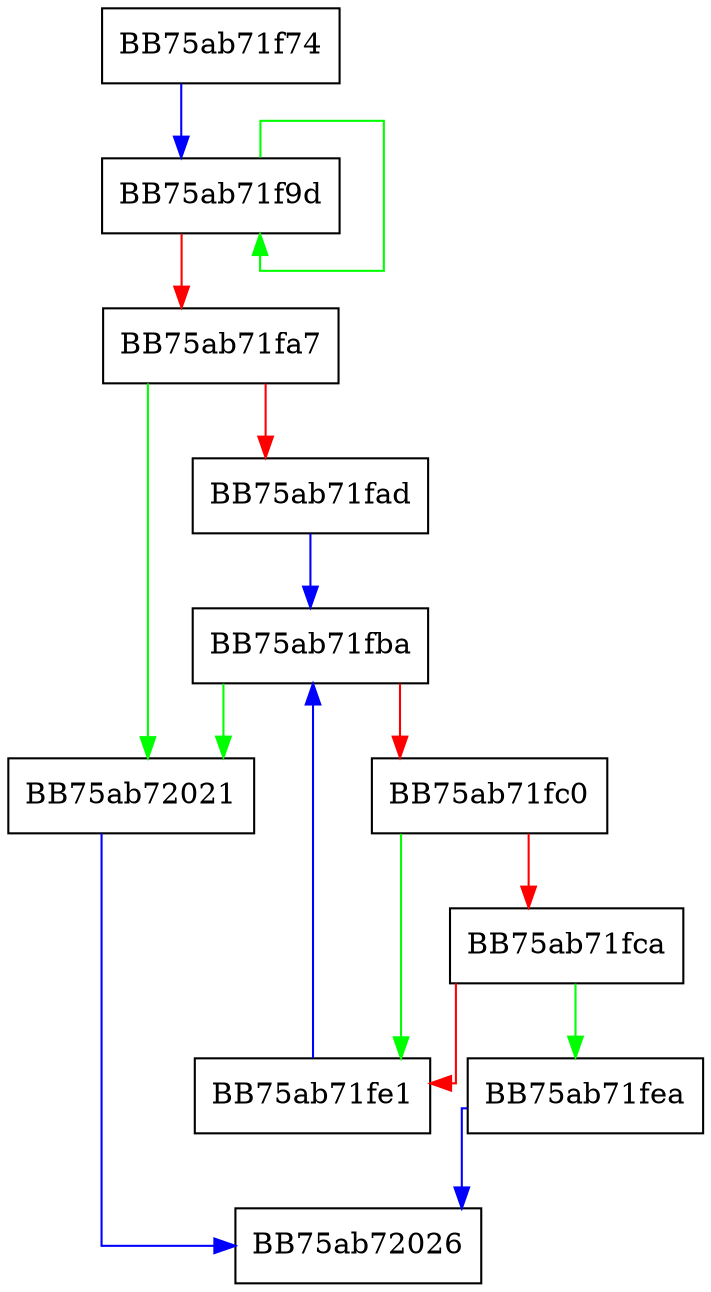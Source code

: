 digraph scfnRegCreateKey {
  node [shape="box"];
  graph [splines=ortho];
  BB75ab71f74 -> BB75ab71f9d [color="blue"];
  BB75ab71f9d -> BB75ab71f9d [color="green"];
  BB75ab71f9d -> BB75ab71fa7 [color="red"];
  BB75ab71fa7 -> BB75ab72021 [color="green"];
  BB75ab71fa7 -> BB75ab71fad [color="red"];
  BB75ab71fad -> BB75ab71fba [color="blue"];
  BB75ab71fba -> BB75ab72021 [color="green"];
  BB75ab71fba -> BB75ab71fc0 [color="red"];
  BB75ab71fc0 -> BB75ab71fe1 [color="green"];
  BB75ab71fc0 -> BB75ab71fca [color="red"];
  BB75ab71fca -> BB75ab71fea [color="green"];
  BB75ab71fca -> BB75ab71fe1 [color="red"];
  BB75ab71fe1 -> BB75ab71fba [color="blue"];
  BB75ab71fea -> BB75ab72026 [color="blue"];
  BB75ab72021 -> BB75ab72026 [color="blue"];
}